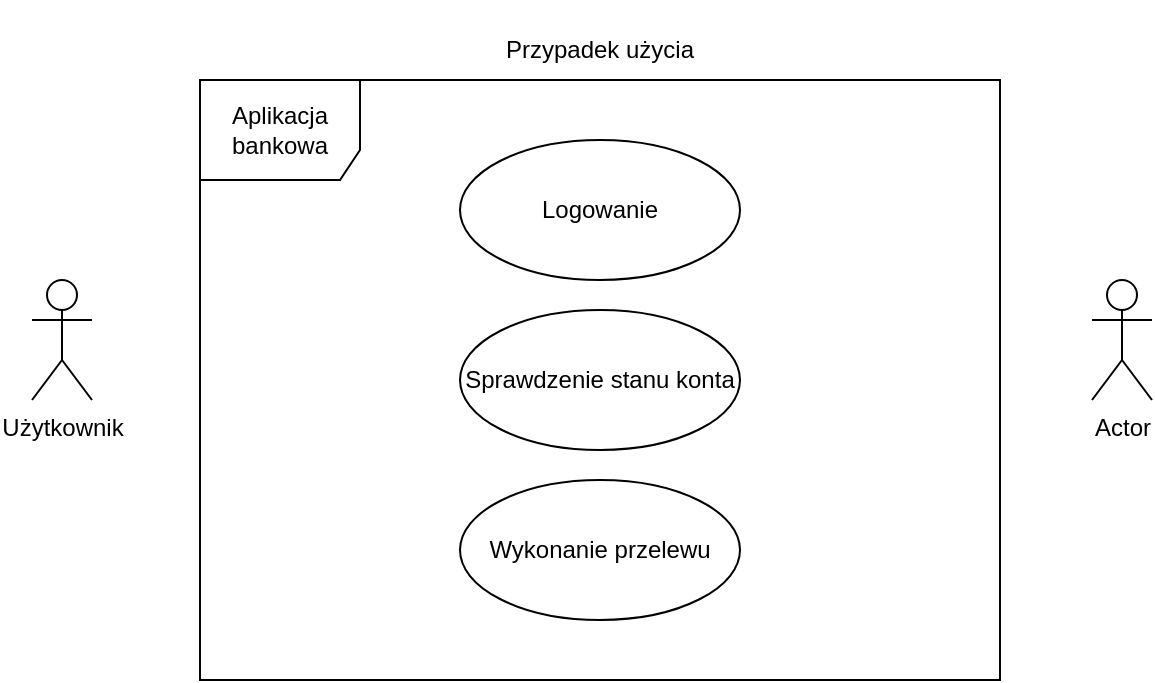 <mxfile version="21.0.6" type="github">
  <diagram name="Strona-1" id="iJ3FG2ieWEMXrqhRGDg2">
    <mxGraphModel dx="875" dy="451" grid="1" gridSize="10" guides="1" tooltips="1" connect="1" arrows="1" fold="1" page="1" pageScale="1" pageWidth="827" pageHeight="1169" math="0" shadow="0">
      <root>
        <mxCell id="0" />
        <mxCell id="1" parent="0" />
        <mxCell id="mueNkYBhxb86UfMTgewg-1" value="Przypadek użycia" style="text;html=1;strokeColor=none;fillColor=none;align=center;verticalAlign=middle;whiteSpace=wrap;rounded=0;" vertex="1" parent="1">
          <mxGeometry x="354" y="100" width="120" height="50" as="geometry" />
        </mxCell>
        <mxCell id="mueNkYBhxb86UfMTgewg-4" value="Aplikacja bankowa" style="shape=umlFrame;whiteSpace=wrap;html=1;pointerEvents=0;width=80;height=50;" vertex="1" parent="1">
          <mxGeometry x="214" y="140" width="400" height="300" as="geometry" />
        </mxCell>
        <mxCell id="mueNkYBhxb86UfMTgewg-5" value="Logowanie" style="ellipse;whiteSpace=wrap;html=1;" vertex="1" parent="1">
          <mxGeometry x="344" y="170" width="140" height="70" as="geometry" />
        </mxCell>
        <mxCell id="mueNkYBhxb86UfMTgewg-6" value="Sprawdzenie stanu konta" style="ellipse;whiteSpace=wrap;html=1;" vertex="1" parent="1">
          <mxGeometry x="344" y="255" width="140" height="70" as="geometry" />
        </mxCell>
        <mxCell id="mueNkYBhxb86UfMTgewg-7" value="Wykonanie przelewu" style="ellipse;whiteSpace=wrap;html=1;" vertex="1" parent="1">
          <mxGeometry x="344" y="340" width="140" height="70" as="geometry" />
        </mxCell>
        <mxCell id="mueNkYBhxb86UfMTgewg-8" value="Użytkownik" style="shape=umlActor;verticalLabelPosition=bottom;verticalAlign=top;html=1;" vertex="1" parent="1">
          <mxGeometry x="130" y="240" width="30" height="60" as="geometry" />
        </mxCell>
        <mxCell id="mueNkYBhxb86UfMTgewg-9" value="Actor" style="shape=umlActor;verticalLabelPosition=bottom;verticalAlign=top;html=1;" vertex="1" parent="1">
          <mxGeometry x="660" y="240" width="30" height="60" as="geometry" />
        </mxCell>
      </root>
    </mxGraphModel>
  </diagram>
</mxfile>
